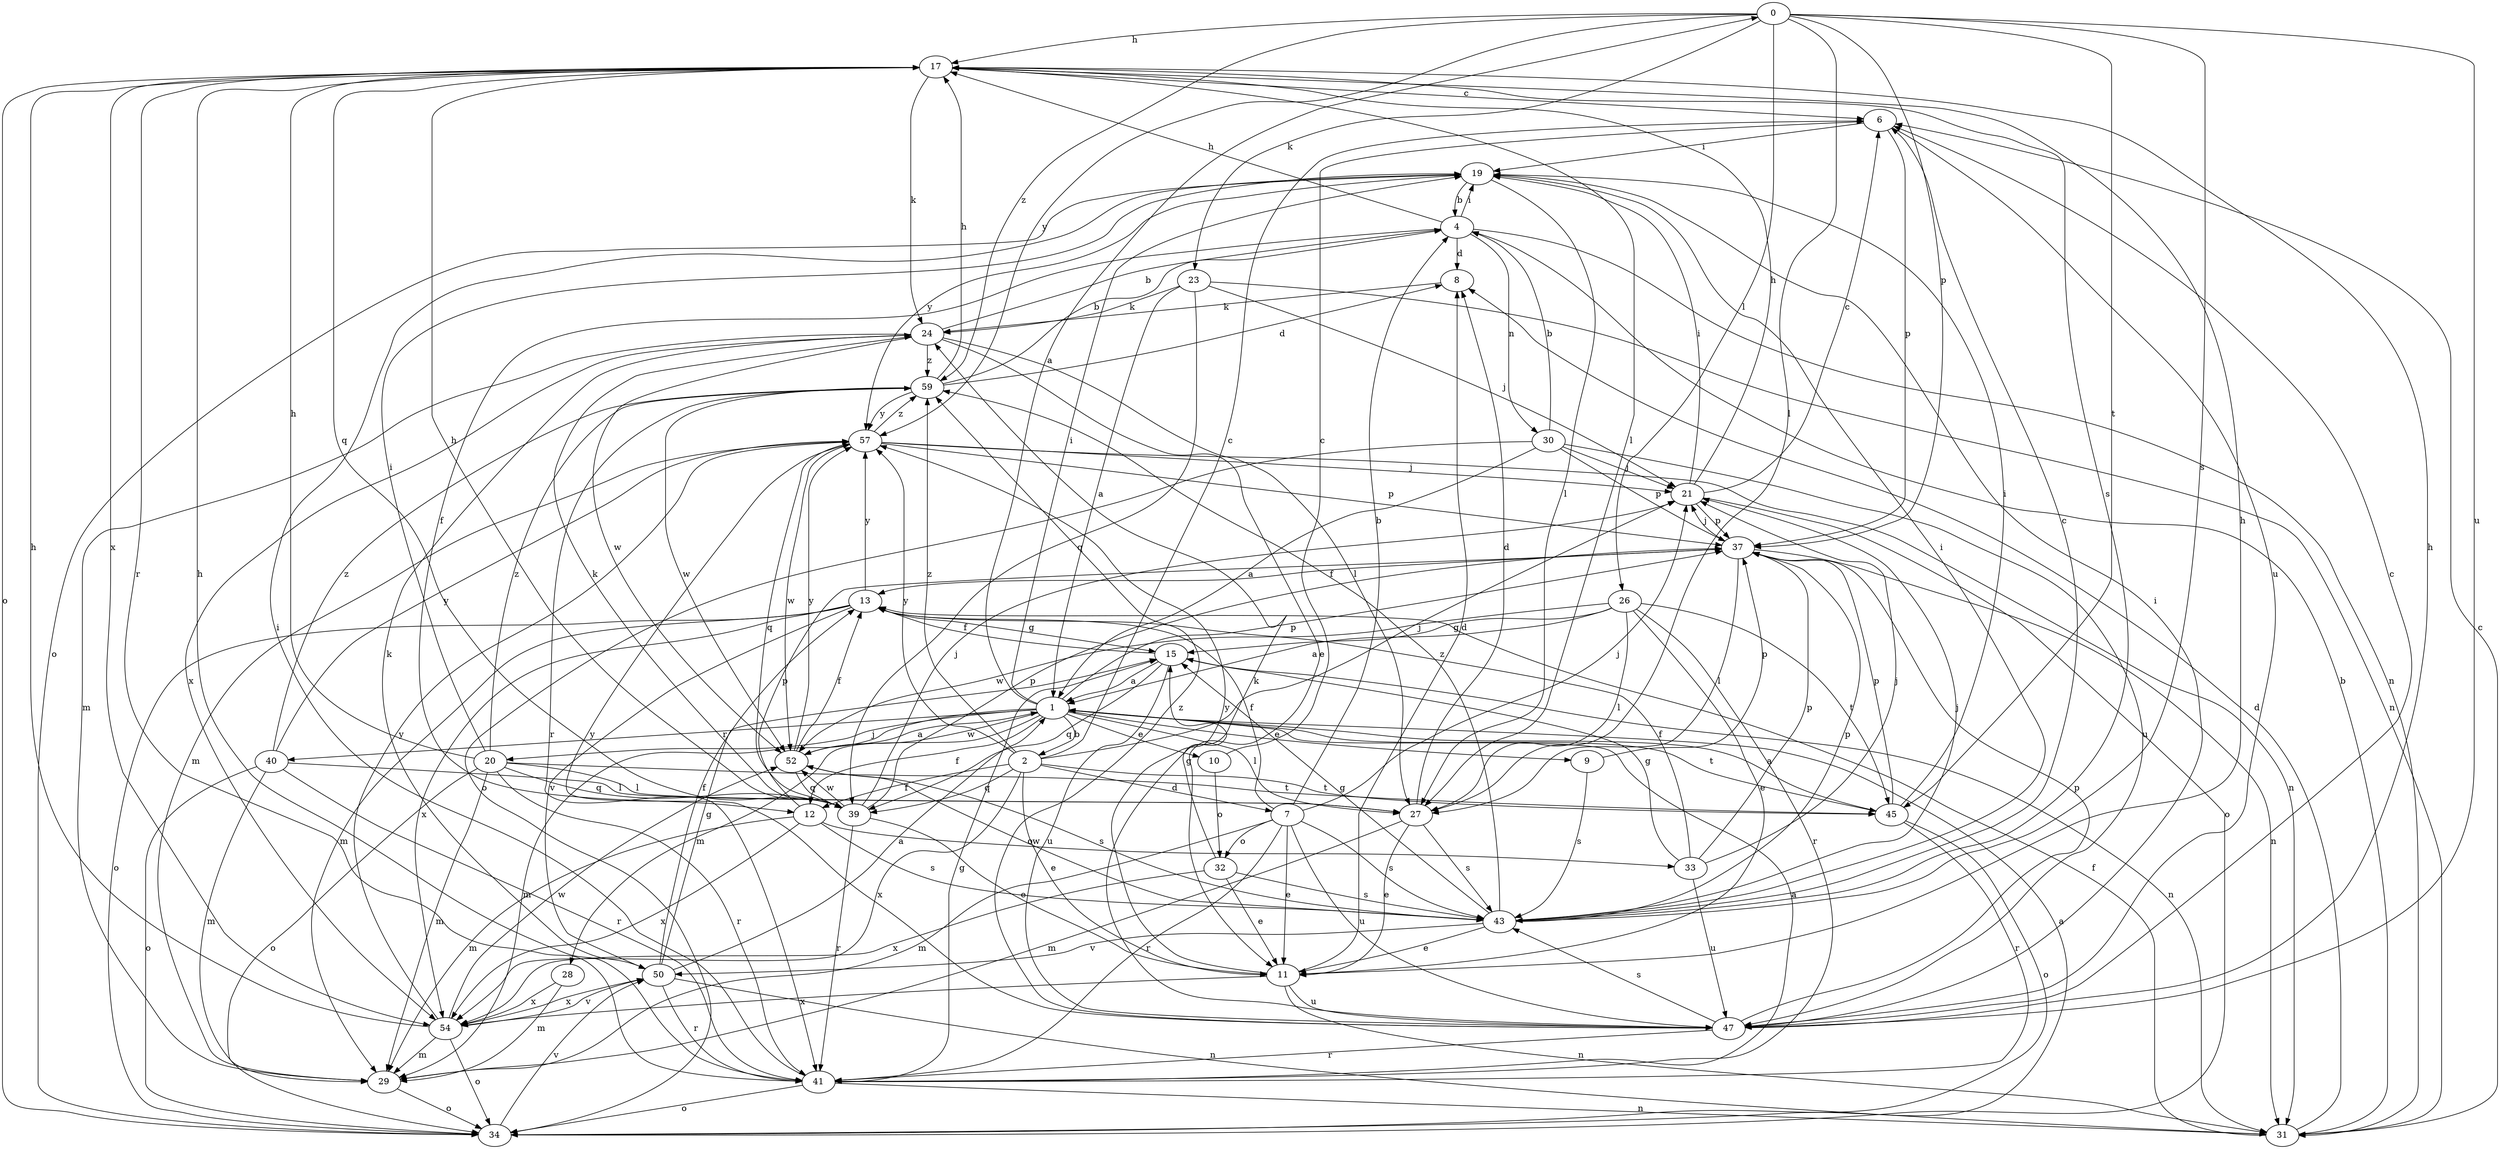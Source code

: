 strict digraph  {
0;
1;
2;
4;
6;
7;
8;
9;
10;
11;
12;
13;
15;
17;
19;
20;
21;
23;
24;
26;
27;
28;
29;
30;
31;
32;
33;
34;
37;
39;
40;
41;
43;
45;
47;
50;
52;
54;
57;
59;
0 -> 17  [label=h];
0 -> 23  [label=k];
0 -> 26  [label=l];
0 -> 27  [label=l];
0 -> 37  [label=p];
0 -> 43  [label=s];
0 -> 45  [label=t];
0 -> 47  [label=u];
0 -> 57  [label=y];
0 -> 59  [label=z];
1 -> 0  [label=a];
1 -> 2  [label=b];
1 -> 9  [label=e];
1 -> 10  [label=e];
1 -> 12  [label=f];
1 -> 19  [label=i];
1 -> 20  [label=j];
1 -> 27  [label=l];
1 -> 28  [label=m];
1 -> 29  [label=m];
1 -> 37  [label=p];
1 -> 40  [label=r];
1 -> 45  [label=t];
1 -> 52  [label=w];
2 -> 6  [label=c];
2 -> 7  [label=d];
2 -> 11  [label=e];
2 -> 12  [label=f];
2 -> 21  [label=j];
2 -> 39  [label=q];
2 -> 45  [label=t];
2 -> 54  [label=x];
2 -> 57  [label=y];
2 -> 59  [label=z];
4 -> 8  [label=d];
4 -> 12  [label=f];
4 -> 17  [label=h];
4 -> 19  [label=i];
4 -> 30  [label=n];
4 -> 31  [label=n];
6 -> 19  [label=i];
6 -> 37  [label=p];
6 -> 47  [label=u];
7 -> 4  [label=b];
7 -> 11  [label=e];
7 -> 13  [label=f];
7 -> 21  [label=j];
7 -> 29  [label=m];
7 -> 32  [label=o];
7 -> 41  [label=r];
7 -> 43  [label=s];
7 -> 47  [label=u];
8 -> 24  [label=k];
9 -> 37  [label=p];
9 -> 43  [label=s];
10 -> 6  [label=c];
10 -> 32  [label=o];
11 -> 8  [label=d];
11 -> 17  [label=h];
11 -> 31  [label=n];
11 -> 47  [label=u];
11 -> 54  [label=x];
11 -> 57  [label=y];
12 -> 29  [label=m];
12 -> 33  [label=o];
12 -> 37  [label=p];
12 -> 43  [label=s];
12 -> 54  [label=x];
13 -> 15  [label=g];
13 -> 29  [label=m];
13 -> 34  [label=o];
13 -> 50  [label=v];
13 -> 54  [label=x];
13 -> 57  [label=y];
15 -> 1  [label=a];
15 -> 13  [label=f];
15 -> 31  [label=n];
15 -> 39  [label=q];
15 -> 47  [label=u];
17 -> 6  [label=c];
17 -> 24  [label=k];
17 -> 27  [label=l];
17 -> 34  [label=o];
17 -> 39  [label=q];
17 -> 41  [label=r];
17 -> 43  [label=s];
17 -> 54  [label=x];
19 -> 4  [label=b];
19 -> 27  [label=l];
19 -> 34  [label=o];
19 -> 57  [label=y];
20 -> 17  [label=h];
20 -> 19  [label=i];
20 -> 27  [label=l];
20 -> 29  [label=m];
20 -> 34  [label=o];
20 -> 39  [label=q];
20 -> 41  [label=r];
20 -> 45  [label=t];
20 -> 59  [label=z];
21 -> 6  [label=c];
21 -> 17  [label=h];
21 -> 19  [label=i];
21 -> 34  [label=o];
21 -> 37  [label=p];
23 -> 1  [label=a];
23 -> 21  [label=j];
23 -> 24  [label=k];
23 -> 31  [label=n];
23 -> 39  [label=q];
24 -> 4  [label=b];
24 -> 11  [label=e];
24 -> 27  [label=l];
24 -> 29  [label=m];
24 -> 52  [label=w];
24 -> 54  [label=x];
24 -> 59  [label=z];
26 -> 1  [label=a];
26 -> 11  [label=e];
26 -> 15  [label=g];
26 -> 27  [label=l];
26 -> 41  [label=r];
26 -> 45  [label=t];
26 -> 52  [label=w];
27 -> 8  [label=d];
27 -> 11  [label=e];
27 -> 29  [label=m];
27 -> 43  [label=s];
28 -> 29  [label=m];
28 -> 54  [label=x];
29 -> 34  [label=o];
30 -> 1  [label=a];
30 -> 4  [label=b];
30 -> 21  [label=j];
30 -> 34  [label=o];
30 -> 37  [label=p];
30 -> 47  [label=u];
31 -> 4  [label=b];
31 -> 6  [label=c];
31 -> 8  [label=d];
31 -> 13  [label=f];
32 -> 11  [label=e];
32 -> 15  [label=g];
32 -> 43  [label=s];
32 -> 54  [label=x];
33 -> 13  [label=f];
33 -> 15  [label=g];
33 -> 21  [label=j];
33 -> 37  [label=p];
33 -> 47  [label=u];
34 -> 1  [label=a];
34 -> 50  [label=v];
37 -> 13  [label=f];
37 -> 21  [label=j];
37 -> 27  [label=l];
37 -> 31  [label=n];
39 -> 11  [label=e];
39 -> 17  [label=h];
39 -> 21  [label=j];
39 -> 24  [label=k];
39 -> 37  [label=p];
39 -> 41  [label=r];
39 -> 52  [label=w];
40 -> 27  [label=l];
40 -> 29  [label=m];
40 -> 34  [label=o];
40 -> 41  [label=r];
40 -> 57  [label=y];
40 -> 59  [label=z];
41 -> 1  [label=a];
41 -> 15  [label=g];
41 -> 17  [label=h];
41 -> 19  [label=i];
41 -> 31  [label=n];
41 -> 34  [label=o];
43 -> 6  [label=c];
43 -> 11  [label=e];
43 -> 15  [label=g];
43 -> 19  [label=i];
43 -> 21  [label=j];
43 -> 37  [label=p];
43 -> 50  [label=v];
43 -> 52  [label=w];
43 -> 59  [label=z];
45 -> 1  [label=a];
45 -> 19  [label=i];
45 -> 34  [label=o];
45 -> 37  [label=p];
45 -> 41  [label=r];
47 -> 6  [label=c];
47 -> 17  [label=h];
47 -> 19  [label=i];
47 -> 24  [label=k];
47 -> 37  [label=p];
47 -> 41  [label=r];
47 -> 43  [label=s];
47 -> 57  [label=y];
47 -> 59  [label=z];
50 -> 1  [label=a];
50 -> 13  [label=f];
50 -> 15  [label=g];
50 -> 24  [label=k];
50 -> 31  [label=n];
50 -> 41  [label=r];
50 -> 54  [label=x];
52 -> 1  [label=a];
52 -> 13  [label=f];
52 -> 39  [label=q];
52 -> 43  [label=s];
52 -> 57  [label=y];
54 -> 17  [label=h];
54 -> 29  [label=m];
54 -> 34  [label=o];
54 -> 50  [label=v];
54 -> 52  [label=w];
54 -> 57  [label=y];
57 -> 21  [label=j];
57 -> 29  [label=m];
57 -> 31  [label=n];
57 -> 37  [label=p];
57 -> 39  [label=q];
57 -> 52  [label=w];
57 -> 59  [label=z];
59 -> 4  [label=b];
59 -> 8  [label=d];
59 -> 17  [label=h];
59 -> 41  [label=r];
59 -> 52  [label=w];
59 -> 57  [label=y];
}
